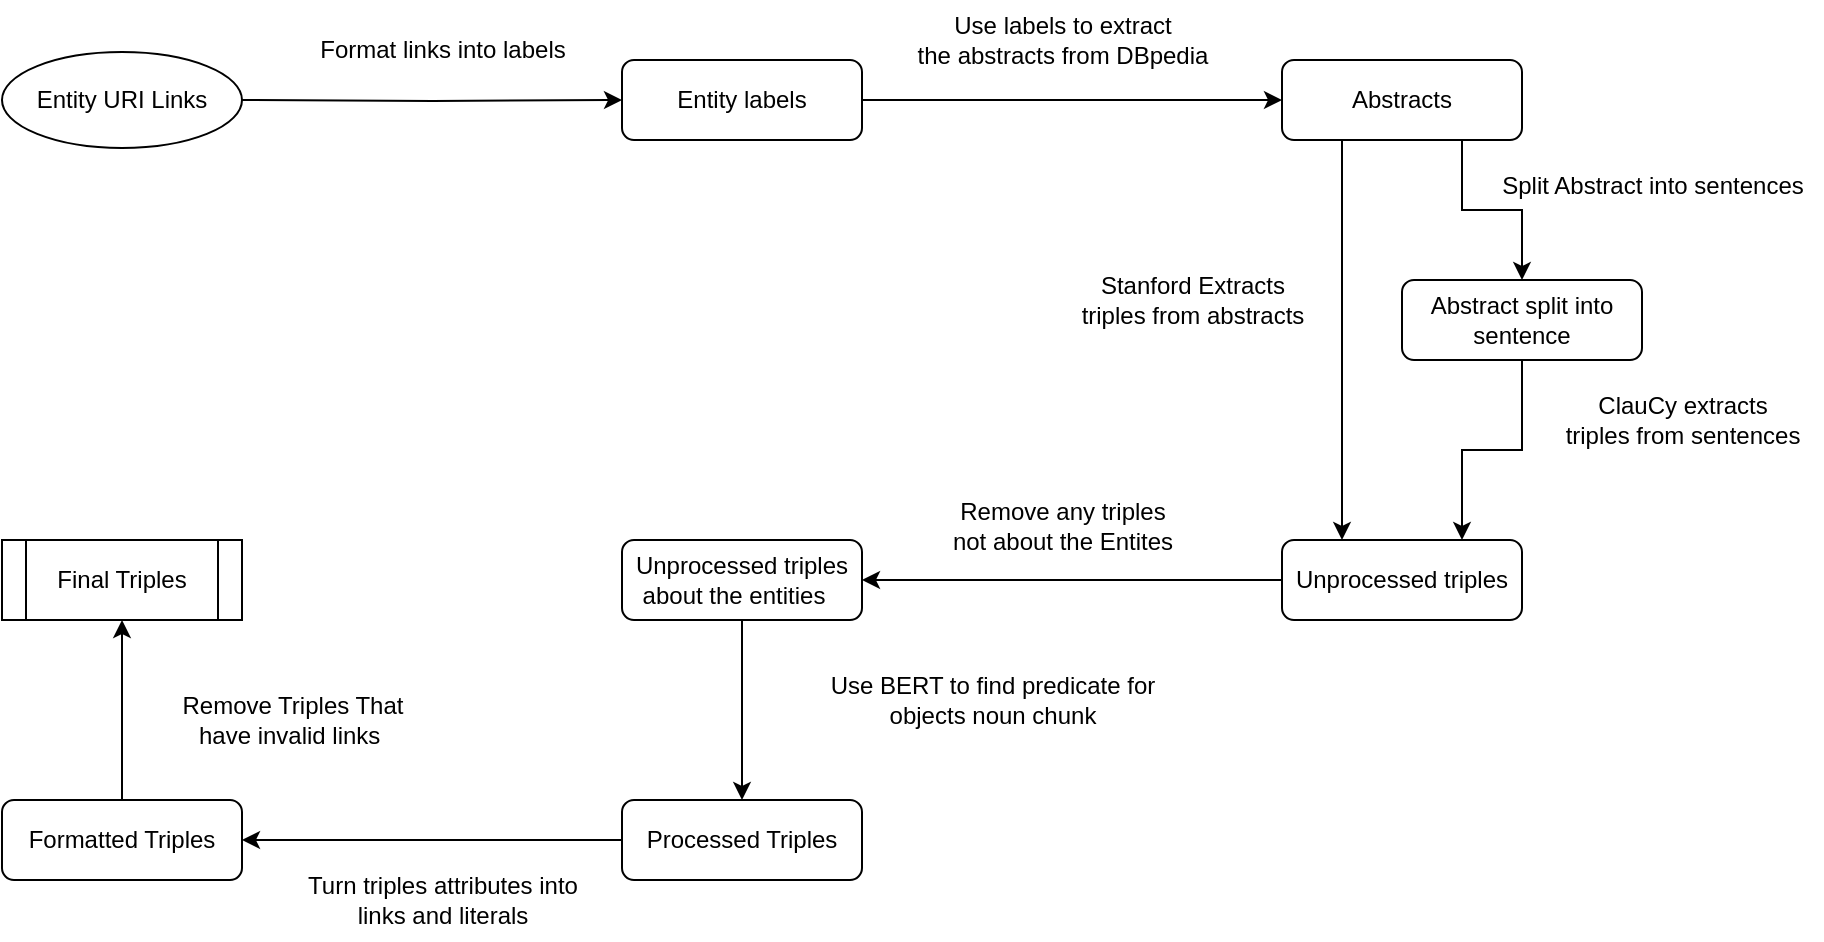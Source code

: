 <mxfile version="21.4.0" type="device">
  <diagram name="Page-1" id="rzxjESCY15wWe4HrOR2P">
    <mxGraphModel dx="954" dy="616" grid="1" gridSize="10" guides="1" tooltips="1" connect="1" arrows="1" fold="1" page="1" pageScale="1" pageWidth="827" pageHeight="1169" math="0" shadow="0">
      <root>
        <mxCell id="0" />
        <mxCell id="1" parent="0" />
        <mxCell id="vrQ8XdH6mDczX7N_cH37-2" style="edgeStyle=orthogonalEdgeStyle;rounded=0;orthogonalLoop=1;jettySize=auto;html=1;exitX=1;exitY=0.5;exitDx=0;exitDy=0;" parent="1" target="vrQ8XdH6mDczX7N_cH37-4" edge="1">
          <mxGeometry relative="1" as="geometry">
            <mxPoint x="140" y="250" as="sourcePoint" />
          </mxGeometry>
        </mxCell>
        <mxCell id="vrQ8XdH6mDczX7N_cH37-3" style="edgeStyle=orthogonalEdgeStyle;rounded=0;orthogonalLoop=1;jettySize=auto;html=1;exitX=1;exitY=0.5;exitDx=0;exitDy=0;entryX=0;entryY=0.5;entryDx=0;entryDy=0;" parent="1" source="vrQ8XdH6mDczX7N_cH37-4" target="vrQ8XdH6mDczX7N_cH37-10" edge="1">
          <mxGeometry relative="1" as="geometry">
            <mxPoint x="635" y="250" as="targetPoint" />
          </mxGeometry>
        </mxCell>
        <mxCell id="vrQ8XdH6mDczX7N_cH37-4" value="Entity labels" style="rounded=1;whiteSpace=wrap;html=1;fontSize=12;glass=0;strokeWidth=1;shadow=0;" parent="1" vertex="1">
          <mxGeometry x="330" y="230" width="120" height="40" as="geometry" />
        </mxCell>
        <mxCell id="ssapiaBLm5lQJnrwK6G2-8" style="edgeStyle=orthogonalEdgeStyle;rounded=0;orthogonalLoop=1;jettySize=auto;html=1;exitX=0;exitY=0.5;exitDx=0;exitDy=0;entryX=1;entryY=0.5;entryDx=0;entryDy=0;" edge="1" parent="1" source="vrQ8XdH6mDczX7N_cH37-5" target="ssapiaBLm5lQJnrwK6G2-7">
          <mxGeometry relative="1" as="geometry" />
        </mxCell>
        <mxCell id="vrQ8XdH6mDczX7N_cH37-5" value="&lt;pre style=&quot;box-sizing: unset; font-family: var(--jp-code-font-family); font-size: var(--jp-code-font-size); line-height: var(--jp-code-line-height); color: var(--jp-content-font-color1); border: none; margin: 0px; padding: 0px; overflow: auto; word-break: break-all; overflow-wrap: break-word; font-style: normal; font-variant-ligatures: normal; font-variant-caps: normal; font-weight: 400; letter-spacing: normal; orphans: 2; text-align: left; text-indent: 0px; text-transform: none; widows: 2; word-spacing: 0px; -webkit-text-stroke-width: 0px; background-color: rgb(255, 255, 255); text-decoration-thickness: initial; text-decoration-style: initial; text-decoration-color: initial; scroll-behavior: auto !important;&quot;&gt;Unprocessed triples&lt;/pre&gt;" style="rounded=1;whiteSpace=wrap;html=1;fontSize=12;glass=0;strokeWidth=1;shadow=0;" parent="1" vertex="1">
          <mxGeometry x="660" y="470" width="120" height="40" as="geometry" />
        </mxCell>
        <mxCell id="vrQ8XdH6mDczX7N_cH37-6" style="edgeStyle=orthogonalEdgeStyle;rounded=0;orthogonalLoop=1;jettySize=auto;html=1;entryX=0.25;entryY=0;entryDx=0;entryDy=0;exitX=0.25;exitY=1;exitDx=0;exitDy=0;" parent="1" source="vrQ8XdH6mDczX7N_cH37-10" target="vrQ8XdH6mDczX7N_cH37-5" edge="1">
          <mxGeometry relative="1" as="geometry">
            <mxPoint x="720" y="270" as="sourcePoint" />
          </mxGeometry>
        </mxCell>
        <mxCell id="vrQ8XdH6mDczX7N_cH37-7" value="Format links into labels" style="text;html=1;align=center;verticalAlign=middle;resizable=0;points=[];autosize=1;strokeColor=none;fillColor=none;" parent="1" vertex="1">
          <mxGeometry x="165" y="210" width="150" height="30" as="geometry" />
        </mxCell>
        <mxCell id="vrQ8XdH6mDczX7N_cH37-8" value="Use labels to extract &lt;br&gt;the abstracts from DBpedia" style="text;html=1;align=center;verticalAlign=middle;resizable=0;points=[];autosize=1;strokeColor=none;fillColor=none;" parent="1" vertex="1">
          <mxGeometry x="465" y="200" width="170" height="40" as="geometry" />
        </mxCell>
        <mxCell id="vrQ8XdH6mDczX7N_cH37-9" value="Stanford Extracts &lt;br&gt;triples from abstracts" style="text;html=1;align=center;verticalAlign=middle;resizable=0;points=[];autosize=1;strokeColor=none;fillColor=none;" parent="1" vertex="1">
          <mxGeometry x="550" y="330" width="130" height="40" as="geometry" />
        </mxCell>
        <mxCell id="ssapiaBLm5lQJnrwK6G2-3" style="edgeStyle=orthogonalEdgeStyle;rounded=0;orthogonalLoop=1;jettySize=auto;html=1;exitX=0.75;exitY=1;exitDx=0;exitDy=0;entryX=0.5;entryY=0;entryDx=0;entryDy=0;" edge="1" parent="1" source="vrQ8XdH6mDczX7N_cH37-10" target="ssapiaBLm5lQJnrwK6G2-2">
          <mxGeometry relative="1" as="geometry" />
        </mxCell>
        <mxCell id="vrQ8XdH6mDczX7N_cH37-10" value="Abstracts" style="rounded=1;whiteSpace=wrap;html=1;fontSize=12;glass=0;strokeWidth=1;shadow=0;" parent="1" vertex="1">
          <mxGeometry x="660" y="230" width="120" height="40" as="geometry" />
        </mxCell>
        <mxCell id="ssapiaBLm5lQJnrwK6G2-5" style="edgeStyle=orthogonalEdgeStyle;rounded=0;orthogonalLoop=1;jettySize=auto;html=1;exitX=0.5;exitY=1;exitDx=0;exitDy=0;entryX=0.75;entryY=0;entryDx=0;entryDy=0;" edge="1" parent="1" source="ssapiaBLm5lQJnrwK6G2-2" target="vrQ8XdH6mDczX7N_cH37-5">
          <mxGeometry relative="1" as="geometry" />
        </mxCell>
        <mxCell id="ssapiaBLm5lQJnrwK6G2-2" value="Abstract split into sentence" style="rounded=1;whiteSpace=wrap;html=1;fontSize=12;glass=0;strokeWidth=1;shadow=0;" vertex="1" parent="1">
          <mxGeometry x="720" y="340" width="120" height="40" as="geometry" />
        </mxCell>
        <mxCell id="ssapiaBLm5lQJnrwK6G2-4" value="Split Abstract into sentences" style="text;html=1;align=center;verticalAlign=middle;resizable=0;points=[];autosize=1;strokeColor=none;fillColor=none;" vertex="1" parent="1">
          <mxGeometry x="760" y="278" width="170" height="30" as="geometry" />
        </mxCell>
        <mxCell id="ssapiaBLm5lQJnrwK6G2-6" value="ClauCy extracts &lt;br&gt;triples from sentences" style="text;html=1;align=center;verticalAlign=middle;resizable=0;points=[];autosize=1;strokeColor=none;fillColor=none;" vertex="1" parent="1">
          <mxGeometry x="790" y="390" width="140" height="40" as="geometry" />
        </mxCell>
        <mxCell id="ssapiaBLm5lQJnrwK6G2-11" style="edgeStyle=orthogonalEdgeStyle;rounded=0;orthogonalLoop=1;jettySize=auto;html=1;exitX=0.5;exitY=1;exitDx=0;exitDy=0;entryX=0.5;entryY=0;entryDx=0;entryDy=0;" edge="1" parent="1" source="ssapiaBLm5lQJnrwK6G2-7" target="ssapiaBLm5lQJnrwK6G2-10">
          <mxGeometry relative="1" as="geometry" />
        </mxCell>
        <mxCell id="ssapiaBLm5lQJnrwK6G2-7" value="&lt;pre style=&quot;box-sizing: unset; font-family: var(--jp-code-font-family); font-size: var(--jp-code-font-size); line-height: var(--jp-code-line-height); color: var(--jp-content-font-color1); border: none; margin: 0px; padding: 0px; overflow: auto; word-break: break-all; overflow-wrap: break-word; font-style: normal; font-variant-ligatures: normal; font-variant-caps: normal; font-weight: 400; letter-spacing: normal; orphans: 2; text-align: left; text-indent: 0px; text-transform: none; widows: 2; word-spacing: 0px; -webkit-text-stroke-width: 0px; background-color: rgb(255, 255, 255); text-decoration-thickness: initial; text-decoration-style: initial; text-decoration-color: initial; scroll-behavior: auto !important;&quot;&gt;Unprocessed triples&lt;/pre&gt;&lt;pre style=&quot;box-sizing: unset; font-family: var(--jp-code-font-family); font-size: var(--jp-code-font-size); line-height: var(--jp-code-line-height); color: var(--jp-content-font-color1); border: none; margin: 0px; padding: 0px; overflow: auto; word-break: break-all; overflow-wrap: break-word; font-style: normal; font-variant-ligatures: normal; font-variant-caps: normal; font-weight: 400; letter-spacing: normal; orphans: 2; text-align: left; text-indent: 0px; text-transform: none; widows: 2; word-spacing: 0px; -webkit-text-stroke-width: 0px; background-color: rgb(255, 255, 255); text-decoration-thickness: initial; text-decoration-style: initial; text-decoration-color: initial; scroll-behavior: auto !important;&quot;&gt; about the entities&lt;/pre&gt;" style="rounded=1;whiteSpace=wrap;html=1;fontSize=12;glass=0;strokeWidth=1;shadow=0;" vertex="1" parent="1">
          <mxGeometry x="330" y="470" width="120" height="40" as="geometry" />
        </mxCell>
        <mxCell id="ssapiaBLm5lQJnrwK6G2-9" value="Remove any triples &lt;br&gt;not about the Entites" style="text;html=1;align=center;verticalAlign=middle;resizable=0;points=[];autosize=1;strokeColor=none;fillColor=none;" vertex="1" parent="1">
          <mxGeometry x="485" y="443" width="130" height="40" as="geometry" />
        </mxCell>
        <mxCell id="ssapiaBLm5lQJnrwK6G2-16" style="edgeStyle=orthogonalEdgeStyle;rounded=0;orthogonalLoop=1;jettySize=auto;html=1;exitX=0;exitY=0.5;exitDx=0;exitDy=0;entryX=1;entryY=0.5;entryDx=0;entryDy=0;" edge="1" parent="1" source="ssapiaBLm5lQJnrwK6G2-10" target="ssapiaBLm5lQJnrwK6G2-13">
          <mxGeometry relative="1" as="geometry" />
        </mxCell>
        <mxCell id="ssapiaBLm5lQJnrwK6G2-10" value="&lt;pre style=&quot;box-sizing: unset; font-family: var(--jp-code-font-family); font-size: var(--jp-code-font-size); line-height: var(--jp-code-line-height); color: var(--jp-content-font-color1); border: none; margin: 0px; padding: 0px; overflow: auto; word-break: break-all; overflow-wrap: break-word; font-style: normal; font-variant-ligatures: normal; font-variant-caps: normal; font-weight: 400; letter-spacing: normal; orphans: 2; text-align: left; text-indent: 0px; text-transform: none; widows: 2; word-spacing: 0px; -webkit-text-stroke-width: 0px; background-color: rgb(255, 255, 255); text-decoration-thickness: initial; text-decoration-style: initial; text-decoration-color: initial; scroll-behavior: auto !important;&quot;&gt;Processed Triples&lt;/pre&gt;" style="rounded=1;whiteSpace=wrap;html=1;fontSize=12;glass=0;strokeWidth=1;shadow=0;" vertex="1" parent="1">
          <mxGeometry x="330" y="600" width="120" height="40" as="geometry" />
        </mxCell>
        <mxCell id="ssapiaBLm5lQJnrwK6G2-12" value="Use BERT to find predicate for&lt;br&gt;objects noun chunk" style="text;html=1;align=center;verticalAlign=middle;resizable=0;points=[];autosize=1;strokeColor=none;fillColor=none;" vertex="1" parent="1">
          <mxGeometry x="420" y="530" width="190" height="40" as="geometry" />
        </mxCell>
        <mxCell id="ssapiaBLm5lQJnrwK6G2-18" style="edgeStyle=orthogonalEdgeStyle;rounded=0;orthogonalLoop=1;jettySize=auto;html=1;exitX=0.5;exitY=0;exitDx=0;exitDy=0;entryX=0.5;entryY=1;entryDx=0;entryDy=0;" edge="1" parent="1" source="ssapiaBLm5lQJnrwK6G2-13">
          <mxGeometry relative="1" as="geometry">
            <mxPoint x="80" y="510" as="targetPoint" />
          </mxGeometry>
        </mxCell>
        <mxCell id="ssapiaBLm5lQJnrwK6G2-13" value="&lt;pre style=&quot;box-sizing: unset; font-family: var(--jp-code-font-family); font-size: var(--jp-code-font-size); line-height: var(--jp-code-line-height); color: var(--jp-content-font-color1); border: none; margin: 0px; padding: 0px; overflow: auto; word-break: break-all; overflow-wrap: break-word; font-style: normal; font-variant-ligatures: normal; font-variant-caps: normal; font-weight: 400; letter-spacing: normal; orphans: 2; text-align: left; text-indent: 0px; text-transform: none; widows: 2; word-spacing: 0px; -webkit-text-stroke-width: 0px; background-color: rgb(255, 255, 255); text-decoration-thickness: initial; text-decoration-style: initial; text-decoration-color: initial; scroll-behavior: auto !important;&quot;&gt;Formatted Triples&lt;/pre&gt;" style="rounded=1;whiteSpace=wrap;html=1;fontSize=12;glass=0;strokeWidth=1;shadow=0;" vertex="1" parent="1">
          <mxGeometry x="20" y="600" width="120" height="40" as="geometry" />
        </mxCell>
        <mxCell id="ssapiaBLm5lQJnrwK6G2-17" value="Turn triples attributes into&lt;br&gt;links and literals" style="text;html=1;align=center;verticalAlign=middle;resizable=0;points=[];autosize=1;strokeColor=none;fillColor=none;" vertex="1" parent="1">
          <mxGeometry x="160" y="630" width="160" height="40" as="geometry" />
        </mxCell>
        <mxCell id="ssapiaBLm5lQJnrwK6G2-19" value="Remove Triples That &lt;br&gt;have invalid links&amp;nbsp;" style="text;html=1;align=center;verticalAlign=middle;resizable=0;points=[];autosize=1;strokeColor=none;fillColor=none;" vertex="1" parent="1">
          <mxGeometry x="100" y="540" width="130" height="40" as="geometry" />
        </mxCell>
        <mxCell id="ssapiaBLm5lQJnrwK6G2-20" value="Final Triples" style="shape=process;whiteSpace=wrap;html=1;backgroundOutline=1;" vertex="1" parent="1">
          <mxGeometry x="20" y="470" width="120" height="40" as="geometry" />
        </mxCell>
        <mxCell id="ssapiaBLm5lQJnrwK6G2-21" value="Entity URI Links" style="ellipse;whiteSpace=wrap;html=1;" vertex="1" parent="1">
          <mxGeometry x="20" y="226" width="120" height="48" as="geometry" />
        </mxCell>
      </root>
    </mxGraphModel>
  </diagram>
</mxfile>
